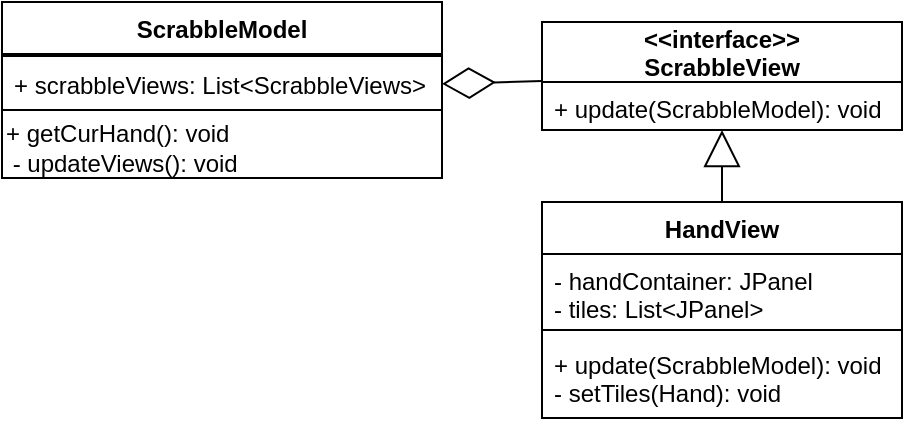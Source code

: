 <mxfile version="15.5.4" type="embed"><diagram id="imdrc2UIk3vCbtPCmj0C" name="Page-1"><mxGraphModel dx="511" dy="300" grid="1" gridSize="10" guides="1" tooltips="1" connect="1" arrows="1" fold="1" page="1" pageScale="1" pageWidth="850" pageHeight="1100" math="0" shadow="0"><root><mxCell id="0"/><mxCell id="1" parent="0"/><mxCell id="6" value="HandView" style="swimlane;fontStyle=1;align=center;verticalAlign=top;childLayout=stackLayout;horizontal=1;startSize=26;horizontalStack=0;resizeParent=1;resizeParentMax=0;resizeLast=0;collapsible=1;marginBottom=0;" vertex="1" parent="1"><mxGeometry x="330" y="200" width="180" height="108" as="geometry"/></mxCell><mxCell id="10" value="- handContainer: JPanel&#10;- tiles: List&lt;JPanel&gt;" style="text;strokeColor=none;fillColor=none;align=left;verticalAlign=top;spacingLeft=4;spacingRight=4;overflow=hidden;rotatable=0;points=[[0,0.5],[1,0.5]];portConstraint=eastwest;" vertex="1" parent="6"><mxGeometry y="26" width="180" height="34" as="geometry"/></mxCell><mxCell id="8" value="" style="line;strokeWidth=1;fillColor=none;align=left;verticalAlign=middle;spacingTop=-1;spacingLeft=3;spacingRight=3;rotatable=0;labelPosition=right;points=[];portConstraint=eastwest;" vertex="1" parent="6"><mxGeometry y="60" width="180" height="8" as="geometry"/></mxCell><mxCell id="9" value="+ update(ScrabbleModel): void&#10;- setTiles(Hand): void" style="text;strokeColor=none;fillColor=none;align=left;verticalAlign=top;spacingLeft=4;spacingRight=4;overflow=hidden;rotatable=0;points=[[0,0.5],[1,0.5]];portConstraint=eastwest;" vertex="1" parent="6"><mxGeometry y="68" width="180" height="40" as="geometry"/></mxCell><mxCell id="15" value="&lt;&lt;interface&gt;&gt;&#10;ScrabbleView" style="swimlane;fontStyle=1;childLayout=stackLayout;horizontal=1;startSize=30;fillColor=none;horizontalStack=0;resizeParent=1;resizeParentMax=0;resizeLast=0;collapsible=1;marginBottom=0;" vertex="1" parent="1"><mxGeometry x="330" y="110" width="180" height="54" as="geometry"/></mxCell><mxCell id="17" value="+ update(ScrabbleModel): void&#10;" style="text;strokeColor=none;fillColor=none;align=left;verticalAlign=top;spacingLeft=4;spacingRight=4;overflow=hidden;rotatable=0;points=[[0,0.5],[1,0.5]];portConstraint=eastwest;fontStyle=0" vertex="1" parent="15"><mxGeometry y="30" width="180" height="24" as="geometry"/></mxCell><mxCell id="20" value="" style="endArrow=block;endSize=16;endFill=0;html=1;rounded=0;" edge="1" parent="1" source="6" target="17"><mxGeometry width="160" relative="1" as="geometry"><mxPoint x="300" y="220" as="sourcePoint"/><mxPoint x="460" y="220" as="targetPoint"/></mxGeometry></mxCell><mxCell id="21" value="ScrabbleModel" style="swimlane;fontStyle=1;align=center;verticalAlign=top;childLayout=stackLayout;horizontal=1;startSize=26;horizontalStack=0;resizeParent=1;resizeParentMax=0;resizeLast=0;collapsible=1;marginBottom=0;" vertex="1" parent="1"><mxGeometry x="60" y="100" width="220" height="88" as="geometry"/></mxCell><mxCell id="22" value="" style="line;strokeWidth=1;fillColor=none;align=left;verticalAlign=middle;spacingTop=-1;spacingLeft=3;spacingRight=3;rotatable=0;labelPosition=right;points=[];portConstraint=eastwest;" vertex="1" parent="21"><mxGeometry y="26" width="220" height="2" as="geometry"/></mxCell><mxCell id="23" value="+ scrabbleViews: List&lt;ScrabbleViews&gt;" style="text;strokeColor=none;fillColor=none;align=left;verticalAlign=top;spacingLeft=4;spacingRight=4;overflow=hidden;rotatable=0;points=[[0,0.5],[1,0.5]];portConstraint=eastwest;" vertex="1" parent="21"><mxGeometry y="28" width="220" height="22" as="geometry"/></mxCell><mxCell id="24" value="" style="line;strokeWidth=1;fillColor=none;align=left;verticalAlign=middle;spacingTop=-1;spacingLeft=3;spacingRight=3;rotatable=0;labelPosition=right;points=[];portConstraint=eastwest;" vertex="1" parent="21"><mxGeometry y="50" width="220" height="8" as="geometry"/></mxCell><mxCell id="25" value="&lt;span&gt;+ getCurHand(): void&lt;br&gt;&amp;nbsp;- updateViews(): void&lt;br&gt;&lt;/span&gt;" style="text;html=1;strokeColor=none;fillColor=none;align=left;verticalAlign=middle;whiteSpace=wrap;rounded=0;" vertex="1" parent="21"><mxGeometry y="58" width="220" height="30" as="geometry"/></mxCell><mxCell id="26" value="" style="endArrow=diamondThin;endFill=0;endSize=24;html=1;rounded=0;" edge="1" parent="1" source="15" target="21"><mxGeometry width="160" relative="1" as="geometry"><mxPoint x="160" y="140" as="sourcePoint"/><mxPoint x="320" y="140" as="targetPoint"/></mxGeometry></mxCell></root></mxGraphModel></diagram></mxfile>